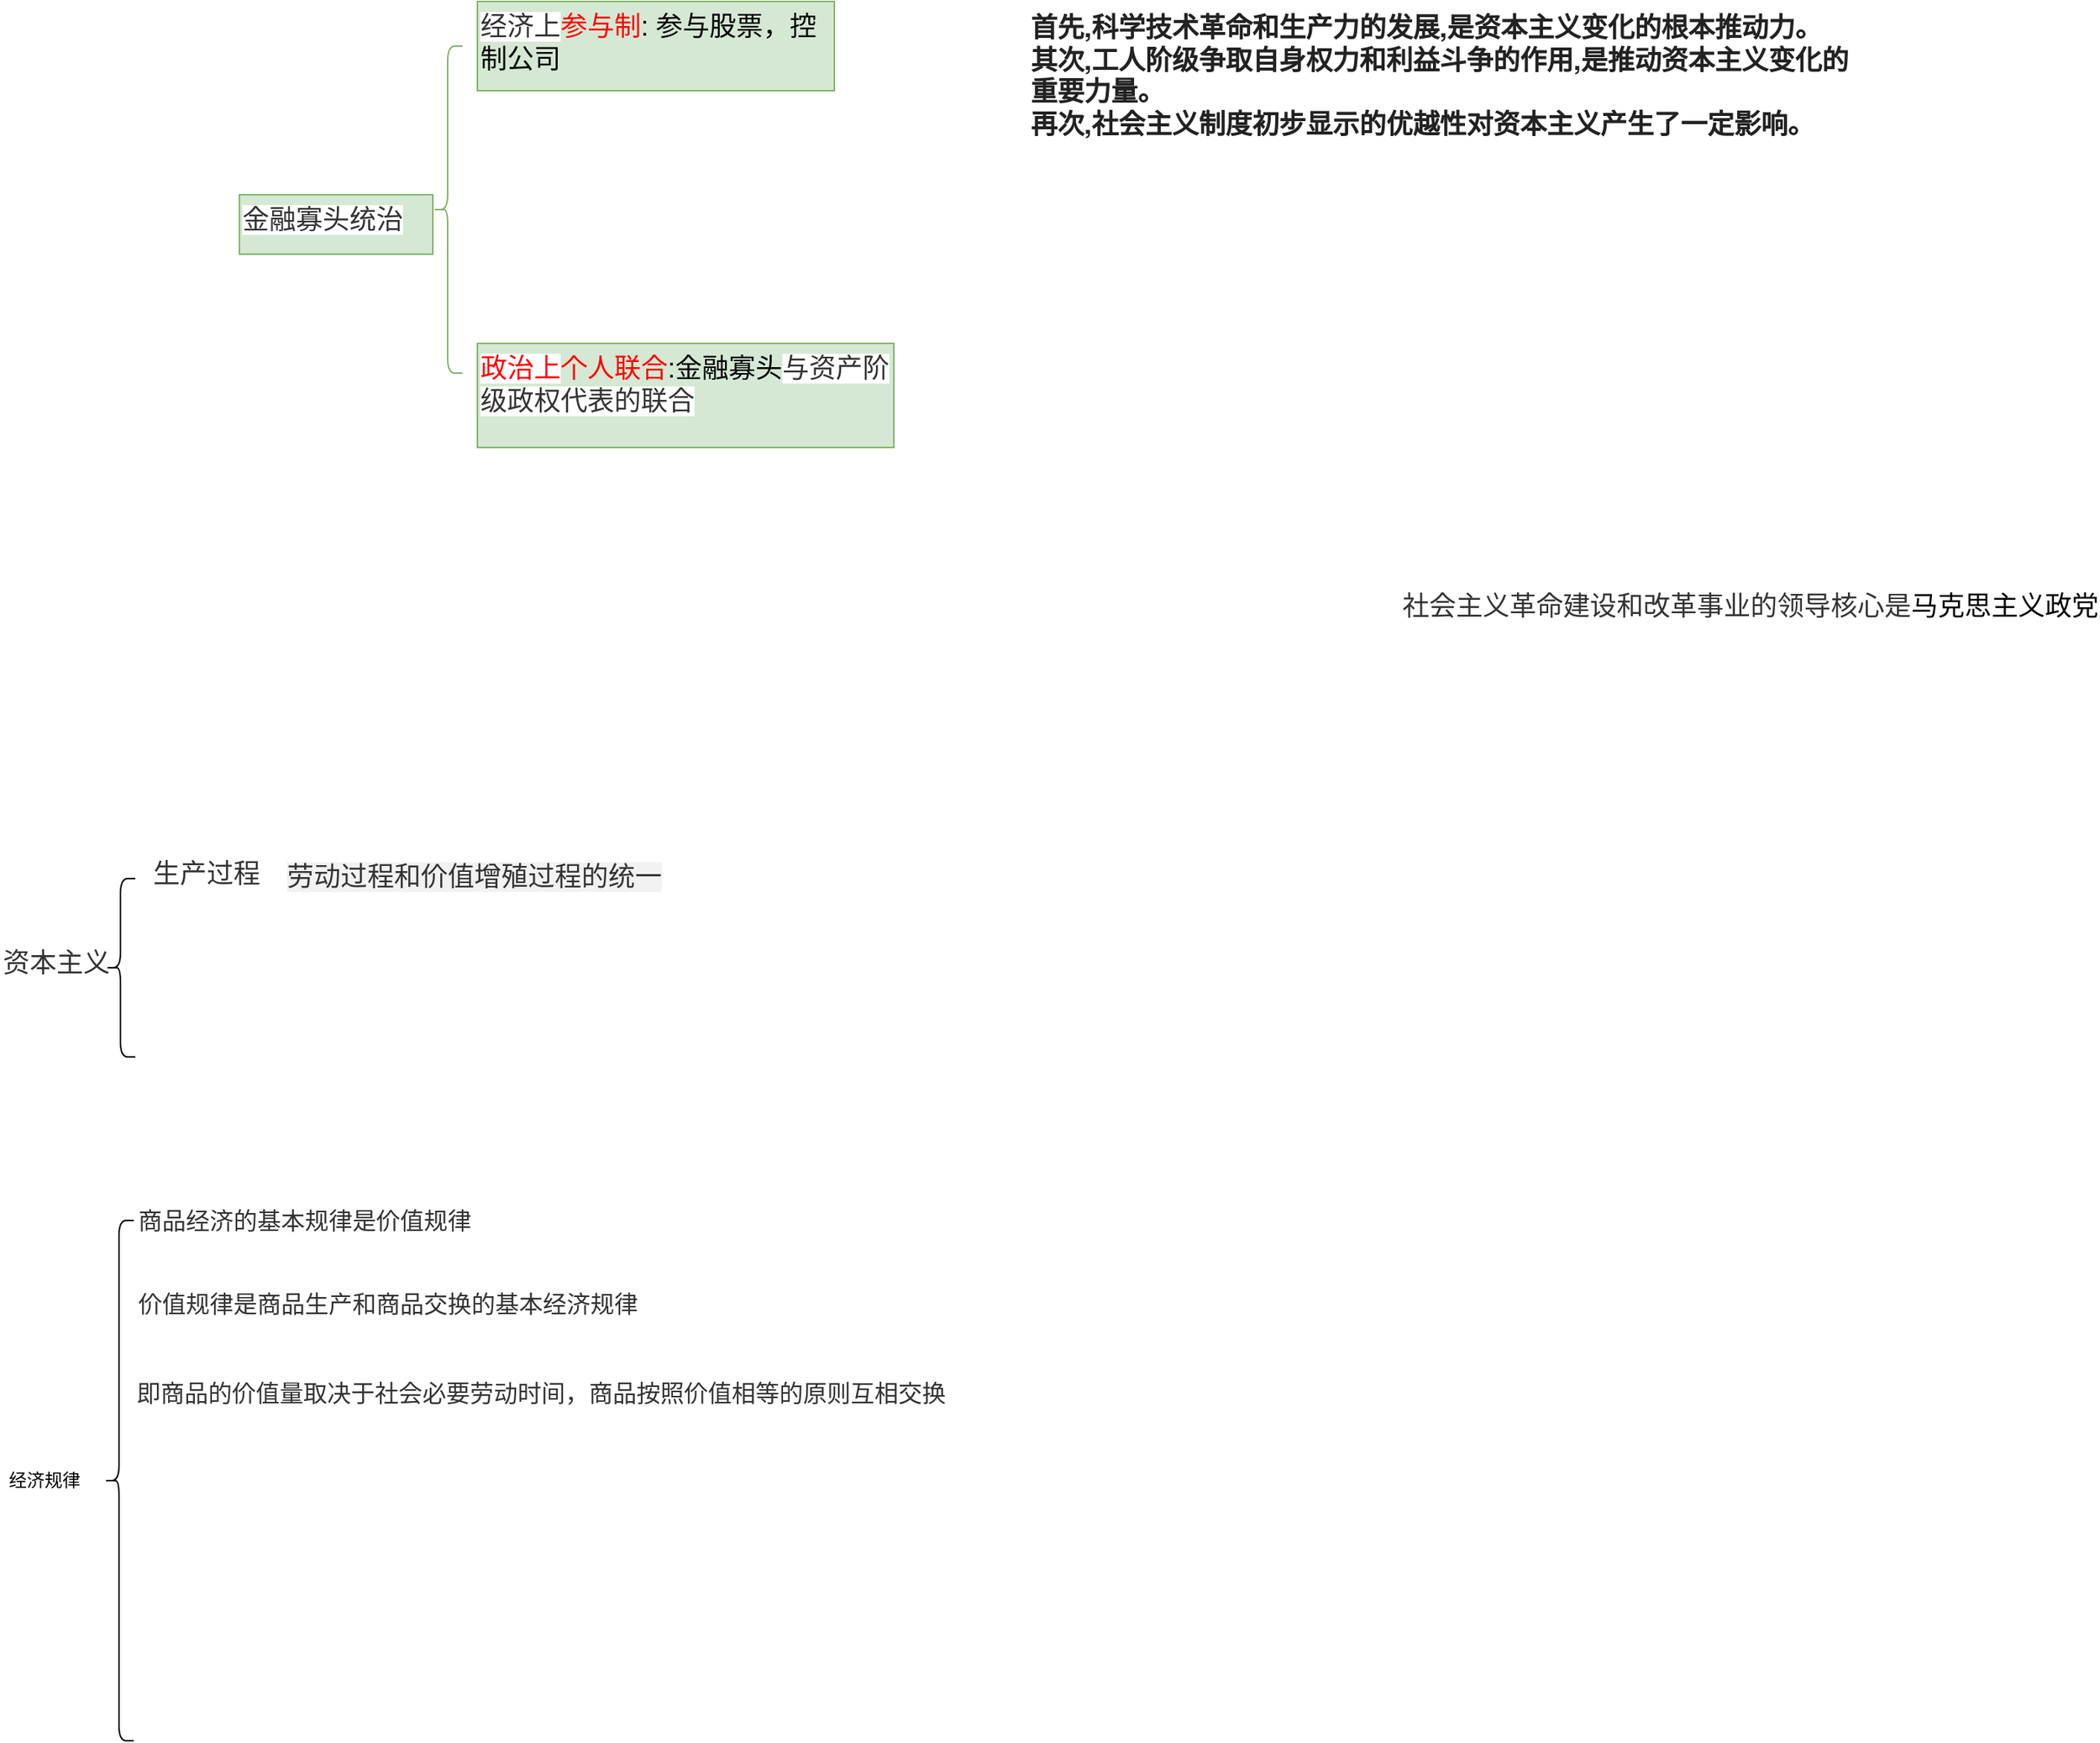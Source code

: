 <mxfile version="23.0.2" type="github">
  <diagram id="07fea595-8f29-1299-0266-81d95cde20df" name="Page-1">
    <mxGraphModel dx="2079" dy="466" grid="1" gridSize="10" guides="1" tooltips="1" connect="1" arrows="1" fold="1" page="1" pageScale="1" pageWidth="1169" pageHeight="827" background="none" math="0" shadow="0">
      <root>
        <mxCell id="0" />
        <mxCell id="1" parent="0" />
        <mxCell id="37AEC4nWHkkaQ4RAomHy-657" value="" style="shape=curlyBracket;whiteSpace=wrap;html=1;rounded=1;labelPosition=left;verticalLabelPosition=middle;align=right;verticalAlign=middle;fontSize=18;fillColor=#d5e8d4;strokeColor=#82b366;" vertex="1" parent="1">
          <mxGeometry x="150" y="120" width="20" height="220" as="geometry" />
        </mxCell>
        <mxCell id="37AEC4nWHkkaQ4RAomHy-658" value="&lt;span style=&quot;color: rgb(51, 51, 51); font-family: &amp;quot;Noto Sans SC&amp;quot;; font-size: 18px; font-style: normal; font-variant-ligatures: normal; font-variant-caps: normal; font-weight: 400; letter-spacing: normal; orphans: 2; text-align: left; text-indent: 0px; text-transform: none; widows: 2; word-spacing: 0px; -webkit-text-stroke-width: 0px; background-color: rgb(255, 255, 255); text-decoration-thickness: initial; text-decoration-style: initial; text-decoration-color: initial; float: none; display: inline !important;&quot;&gt;金融寡头统治&lt;/span&gt;" style="text;whiteSpace=wrap;html=1;fontSize=18;fillColor=#d5e8d4;strokeColor=#82b366;" vertex="1" parent="1">
          <mxGeometry x="20" y="220" width="130" height="40" as="geometry" />
        </mxCell>
        <mxCell id="37AEC4nWHkkaQ4RAomHy-659" value="&lt;font style=&quot;font-size: 18px;&quot;&gt;&lt;span style=&quot;color: rgb(51, 51, 51); font-family: &amp;quot;Noto Sans SC&amp;quot;; font-style: normal; font-variant-ligatures: normal; font-variant-caps: normal; font-weight: 400; letter-spacing: normal; orphans: 2; text-align: left; text-indent: 0px; text-transform: none; widows: 2; word-spacing: 0px; -webkit-text-stroke-width: 0px; background-color: rgb(255, 255, 255); text-decoration-thickness: initial; text-decoration-style: initial; text-decoration-color: initial; float: none; display: inline !important; font-size: 18px;&quot;&gt;经济上&lt;/span&gt;&lt;font color=&quot;#ff0000&quot; style=&quot;font-size: 18px;&quot;&gt;参与制&lt;/font&gt;: 参与股票，控制公司&lt;/font&gt;" style="text;whiteSpace=wrap;html=1;fontSize=18;fillColor=#d5e8d4;strokeColor=#82b366;" vertex="1" parent="1">
          <mxGeometry x="180" y="90" width="240" height="60" as="geometry" />
        </mxCell>
        <mxCell id="37AEC4nWHkkaQ4RAomHy-660" value="&lt;font style=&quot;font-size: 18px;&quot;&gt;&lt;font color=&quot;#ff0000&quot; style=&quot;font-size: 18px;&quot;&gt;&lt;font face=&quot;Noto Sans SC&quot; style=&quot;font-size: 18px;&quot;&gt;&lt;span style=&quot;background-color: rgb(255, 255, 255); font-size: 18px;&quot;&gt;政治上&lt;/span&gt;&lt;/font&gt;个人联合&lt;/font&gt;:&lt;/font&gt;金融寡头&lt;span style=&quot;color: rgb(51, 51, 51); font-family: Arial, sans-serif; font-size: 18px; background-color: rgb(255, 255, 255);&quot;&gt;与资产阶级政权代表的联合&lt;/span&gt;" style="text;whiteSpace=wrap;html=1;fontSize=18;fillColor=#d5e8d4;strokeColor=#82b366;" vertex="1" parent="1">
          <mxGeometry x="180" y="320" width="280" height="70" as="geometry" />
        </mxCell>
        <mxCell id="37AEC4nWHkkaQ4RAomHy-662" value="&lt;p style=&quot;margin: 0px; padding: 0px; overflow-wrap: break-word; color: rgb(34, 34, 34); font-family: &amp;quot;Helvetica Neue&amp;quot;, Helvetica, Arial, &amp;quot;PingFang SC&amp;quot;, &amp;quot;Hiragino Sans GB&amp;quot;, &amp;quot;Microsoft YaHei&amp;quot;, &amp;quot;WenQuanYi Micro Hei&amp;quot;, sans-serif; font-size: 18px; font-style: normal; font-variant-ligatures: normal; font-variant-caps: normal; font-weight: 700; letter-spacing: normal; orphans: 2; text-align: start; text-indent: 0px; text-transform: none; widows: 2; word-spacing: 0px; -webkit-text-stroke-width: 0px; background-color: rgb(255, 255, 255); text-decoration-thickness: initial; text-decoration-style: initial; text-decoration-color: initial;&quot;&gt;&lt;span style=&quot;margin: 0px; padding: 0px; overflow-wrap: break-word; font-size: 18px;&quot;&gt;首先,科学技术革命和生产力的发展,是资本主义变化的根本推动力。&lt;/span&gt;&lt;/p&gt;&lt;p style=&quot;margin: 0px; padding: 0px; overflow-wrap: break-word; color: rgb(34, 34, 34); font-family: &amp;quot;Helvetica Neue&amp;quot;, Helvetica, Arial, &amp;quot;PingFang SC&amp;quot;, &amp;quot;Hiragino Sans GB&amp;quot;, &amp;quot;Microsoft YaHei&amp;quot;, &amp;quot;WenQuanYi Micro Hei&amp;quot;, sans-serif; font-size: 18px; font-style: normal; font-variant-ligatures: normal; font-variant-caps: normal; font-weight: 700; letter-spacing: normal; orphans: 2; text-align: start; text-indent: 0px; text-transform: none; widows: 2; word-spacing: 0px; -webkit-text-stroke-width: 0px; background-color: rgb(255, 255, 255); text-decoration-thickness: initial; text-decoration-style: initial; text-decoration-color: initial;&quot;&gt;&lt;span style=&quot;margin: 0px; padding: 0px; overflow-wrap: break-word; font-size: 18px;&quot;&gt;其次,工人阶级争取自身权力和利益斗争的作用,是推动资本主义变化的重要力量。&lt;/span&gt;&lt;/p&gt;&lt;p style=&quot;margin: 0px; padding: 0px; overflow-wrap: break-word; color: rgb(34, 34, 34); font-family: &amp;quot;Helvetica Neue&amp;quot;, Helvetica, Arial, &amp;quot;PingFang SC&amp;quot;, &amp;quot;Hiragino Sans GB&amp;quot;, &amp;quot;Microsoft YaHei&amp;quot;, &amp;quot;WenQuanYi Micro Hei&amp;quot;, sans-serif; font-size: 18px; font-style: normal; font-variant-ligatures: normal; font-variant-caps: normal; font-weight: 700; letter-spacing: normal; orphans: 2; text-align: start; text-indent: 0px; text-transform: none; widows: 2; word-spacing: 0px; -webkit-text-stroke-width: 0px; background-color: rgb(255, 255, 255); text-decoration-thickness: initial; text-decoration-style: initial; text-decoration-color: initial;&quot;&gt;&lt;span style=&quot;margin: 0px; padding: 0px; overflow-wrap: break-word; font-size: 18px;&quot;&gt;再次,社会主义制度初步显示的优越性对资本主义产生了一定影响。&lt;/span&gt;&lt;/p&gt;" style="text;whiteSpace=wrap;html=1;fontSize=18;" vertex="1" parent="1">
          <mxGeometry x="550" y="90" width="560" height="150" as="geometry" />
        </mxCell>
        <mxCell id="37AEC4nWHkkaQ4RAomHy-680" value="&lt;span style=&quot;color: rgb(51, 51, 51); font-family: &amp;quot;Noto Sans SC&amp;quot;; font-size: 18px; font-style: normal; font-variant-ligatures: normal; font-variant-caps: normal; font-weight: 400; letter-spacing: normal; orphans: 2; text-align: left; text-indent: 0px; text-transform: none; widows: 2; word-spacing: 0px; -webkit-text-stroke-width: 0px; background-color: rgb(255, 255, 255); text-decoration-thickness: initial; text-decoration-style: initial; text-decoration-color: initial; float: none; display: inline !important;&quot;&gt;社会主义革命建设和改革事业的领导核心是&lt;/span&gt;马克思主义政党" style="text;whiteSpace=wrap;html=1;fontSize=18;" vertex="1" parent="1">
          <mxGeometry x="800" y="480" width="470" height="40" as="geometry" />
        </mxCell>
        <mxCell id="37AEC4nWHkkaQ4RAomHy-681" value="&lt;span style=&quot;color: rgb(51, 51, 51); font-family: &amp;quot;Noto Sans SC&amp;quot;; font-size: 18px; font-style: normal; font-variant-ligatures: normal; font-variant-caps: normal; font-weight: 400; letter-spacing: normal; orphans: 2; text-align: left; text-indent: 0px; text-transform: none; widows: 2; word-spacing: 0px; -webkit-text-stroke-width: 0px; background-color: rgb(255, 255, 255); text-decoration-thickness: initial; text-decoration-style: initial; text-decoration-color: initial; float: none; display: inline !important;&quot;&gt;资本主义&lt;/span&gt;" style="text;whiteSpace=wrap;html=1;fontSize=18;" vertex="1" parent="1">
          <mxGeometry x="-141" y="720" width="160" height="40" as="geometry" />
        </mxCell>
        <mxCell id="37AEC4nWHkkaQ4RAomHy-682" value="" style="shape=curlyBracket;whiteSpace=wrap;html=1;rounded=1;labelPosition=left;verticalLabelPosition=middle;align=right;verticalAlign=middle;fontSize=18;" vertex="1" parent="1">
          <mxGeometry x="-70" y="680" width="20" height="120" as="geometry" />
        </mxCell>
        <mxCell id="37AEC4nWHkkaQ4RAomHy-683" value="&lt;span style=&quot;color: rgb(51, 51, 51); font-family: &amp;quot;Noto Sans SC&amp;quot;; font-size: 18px; font-style: normal; font-variant-ligatures: normal; font-variant-caps: normal; font-weight: 400; letter-spacing: normal; orphans: 2; text-align: left; text-indent: 0px; text-transform: none; widows: 2; word-spacing: 0px; -webkit-text-stroke-width: 0px; background-color: rgb(255, 255, 255); text-decoration-thickness: initial; text-decoration-style: initial; text-decoration-color: initial; float: none; display: inline !important;&quot;&gt;生产过程&lt;/span&gt;" style="text;whiteSpace=wrap;html=1;fontSize=18;" vertex="1" parent="1">
          <mxGeometry x="-40" y="660" width="100" height="40" as="geometry" />
        </mxCell>
        <mxCell id="37AEC4nWHkkaQ4RAomHy-684" value="&lt;br class=&quot;Apple-interchange-newline&quot; style=&quot;font-size: 18px;&quot;&gt;&lt;span style=&quot;color: rgb(51, 51, 51); font-family: &amp;quot;Noto Sans SC&amp;quot;; font-size: 18px; font-style: normal; font-variant-ligatures: normal; font-variant-caps: normal; font-weight: 400; letter-spacing: normal; orphans: 2; text-align: left; text-indent: 0px; text-transform: none; widows: 2; word-spacing: 0px; -webkit-text-stroke-width: 0px; background-color: rgba(0, 0, 0, 0.05); text-decoration-thickness: initial; text-decoration-style: initial; text-decoration-color: initial; float: none; display: inline !important;&quot;&gt;劳动过程和价值增殖过程的统一&lt;/span&gt;" style="text;whiteSpace=wrap;html=1;fontSize=18;" vertex="1" parent="1">
          <mxGeometry x="50" y="640" width="260" height="60" as="geometry" />
        </mxCell>
        <mxCell id="37AEC4nWHkkaQ4RAomHy-686" value="" style="shape=curlyBracket;whiteSpace=wrap;html=1;rounded=1;labelPosition=left;verticalLabelPosition=middle;align=right;verticalAlign=middle;fontSize=18;" vertex="1" parent="1">
          <mxGeometry x="-71" y="910" width="20" height="350" as="geometry" />
        </mxCell>
        <mxCell id="37AEC4nWHkkaQ4RAomHy-689" value="经济规律" style="text;html=1;strokeColor=none;fillColor=none;align=center;verticalAlign=middle;whiteSpace=wrap;rounded=0;" vertex="1" parent="1">
          <mxGeometry x="-141" y="1070" width="60" height="30" as="geometry" />
        </mxCell>
        <mxCell id="37AEC4nWHkkaQ4RAomHy-690" value="&#xa;&lt;span style=&quot;color: rgb(51, 51, 51); font-family: &amp;quot;Noto Sans SC&amp;quot;; font-size: 16px; font-style: normal; font-variant-ligatures: normal; font-variant-caps: normal; font-weight: 400; letter-spacing: normal; orphans: 2; text-align: left; text-indent: 0px; text-transform: none; widows: 2; word-spacing: 0px; -webkit-text-stroke-width: 0px; background-color: rgb(255, 255, 255); text-decoration-thickness: initial; text-decoration-style: initial; text-decoration-color: initial; float: none; display: inline !important;&quot;&gt;商品经济的基本规律是价值规律&lt;/span&gt;&#xa;&#xa;" style="text;whiteSpace=wrap;html=1;" vertex="1" parent="1">
          <mxGeometry x="-50" y="880" width="240" height="60" as="geometry" />
        </mxCell>
        <mxCell id="37AEC4nWHkkaQ4RAomHy-691" value="&lt;span style=&quot;color: rgb(51, 51, 51); font-family: &amp;quot;Noto Sans SC&amp;quot;; font-size: 16px; font-style: normal; font-variant-ligatures: normal; font-variant-caps: normal; font-weight: 400; letter-spacing: normal; orphans: 2; text-align: left; text-indent: 0px; text-transform: none; widows: 2; word-spacing: 0px; -webkit-text-stroke-width: 0px; background-color: rgb(255, 255, 255); text-decoration-thickness: initial; text-decoration-style: initial; text-decoration-color: initial; float: none; display: inline !important;&quot;&gt;价值规律是商品生产和商品交换的基本经济规律&lt;/span&gt;" style="text;whiteSpace=wrap;html=1;" vertex="1" parent="1">
          <mxGeometry x="-50" y="950" width="370" height="40" as="geometry" />
        </mxCell>
        <mxCell id="37AEC4nWHkkaQ4RAomHy-692" value="&lt;span style=&quot;color: rgb(51, 51, 51); font-family: &amp;quot;Noto Sans SC&amp;quot;; font-size: 16px; font-style: normal; font-variant-ligatures: normal; font-variant-caps: normal; font-weight: 400; letter-spacing: normal; orphans: 2; text-align: left; text-indent: 0px; text-transform: none; widows: 2; word-spacing: 0px; -webkit-text-stroke-width: 0px; background-color: rgb(255, 255, 255); text-decoration-thickness: initial; text-decoration-style: initial; text-decoration-color: initial; float: none; display: inline !important;&quot;&gt;即商品的价值量取决于社会必要劳动时间，商品按照价值相等的原则互相交换&lt;/span&gt;" style="text;whiteSpace=wrap;html=1;" vertex="1" parent="1">
          <mxGeometry x="-51" y="1010" width="560" height="60" as="geometry" />
        </mxCell>
      </root>
    </mxGraphModel>
  </diagram>
</mxfile>
